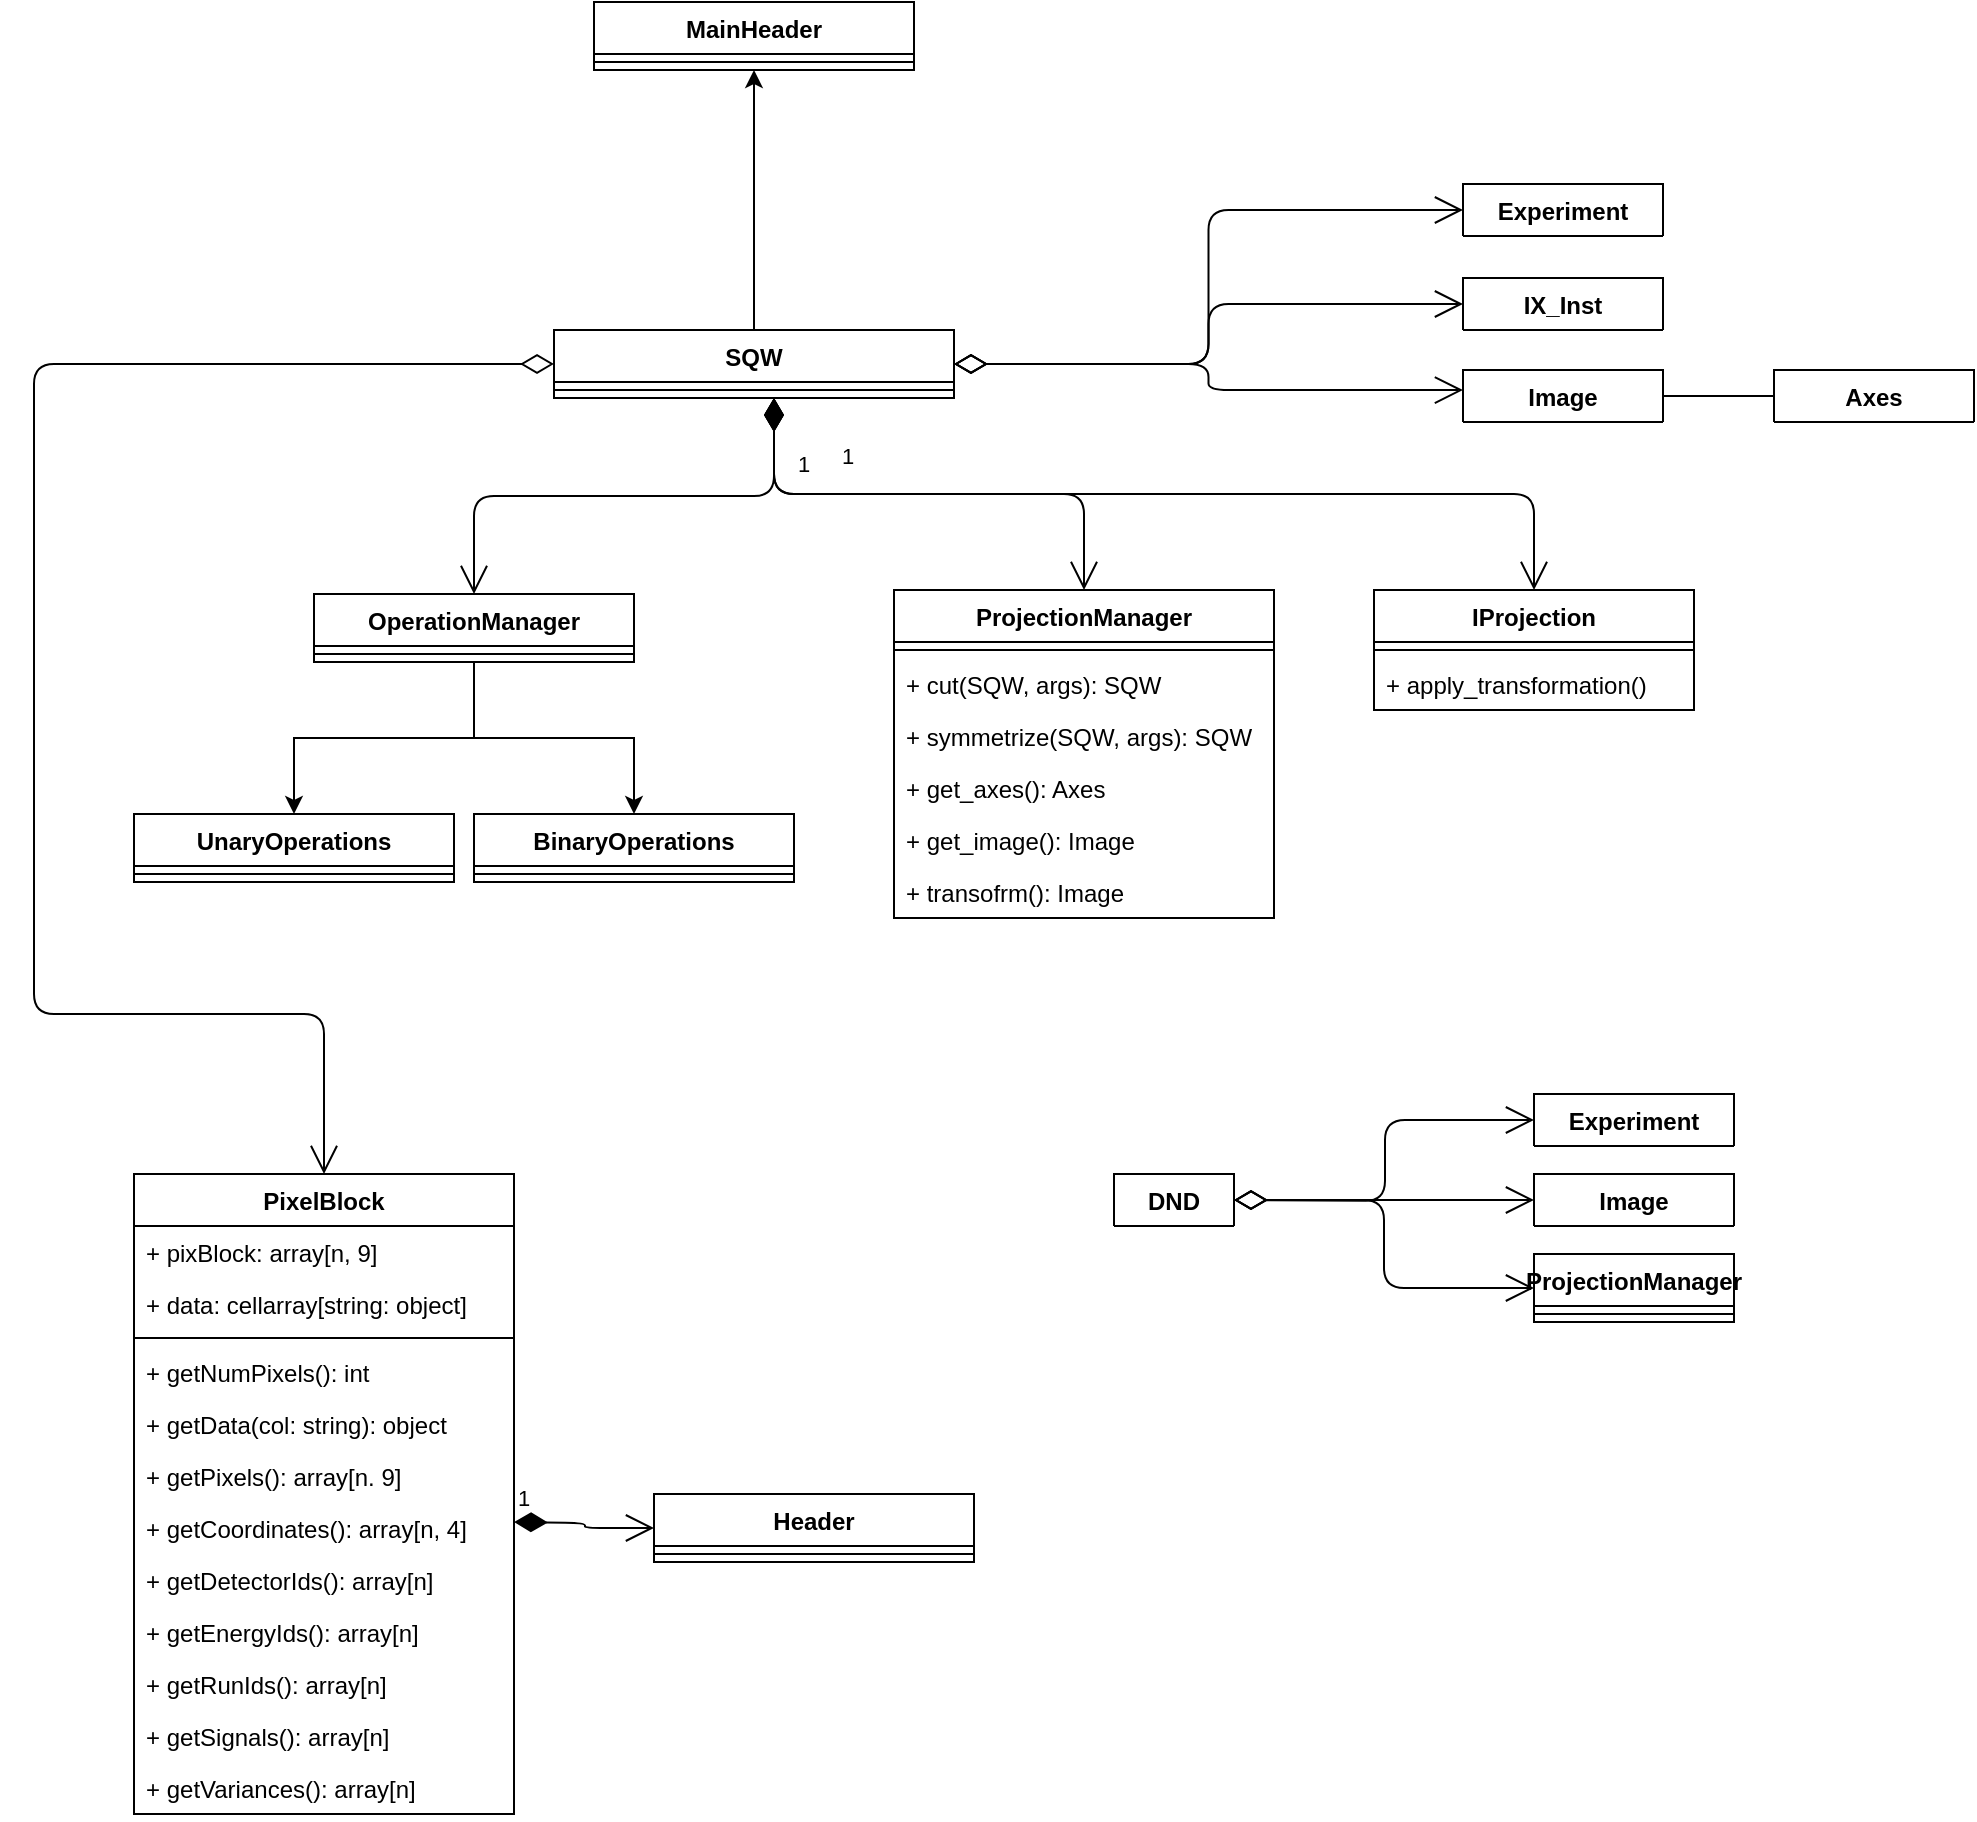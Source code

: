 <mxfile version="12.6.5" type="device"><diagram id="QwqzA-jwFppYoHjZDij1" name="Page-1"><mxGraphModel dx="2260" dy="1893" grid="1" gridSize="10" guides="1" tooltips="1" connect="1" arrows="1" fold="1" page="1" pageScale="1" pageWidth="827" pageHeight="1169" math="1" shadow="0"><root><mxCell id="0"/><mxCell id="1" parent="0"/><mxCell id="uByzrHGKSNiiSkmehca9-33" value="IProjection" style="swimlane;fontStyle=1;align=center;verticalAlign=top;childLayout=stackLayout;horizontal=1;startSize=26;horizontalStack=0;resizeParent=1;resizeParentMax=0;resizeLast=0;collapsible=1;marginBottom=0;" parent="1" vertex="1"><mxGeometry x="450" y="378" width="160" height="60" as="geometry"/></mxCell><mxCell id="uByzrHGKSNiiSkmehca9-35" value="" style="line;strokeWidth=1;fillColor=none;align=left;verticalAlign=middle;spacingTop=-1;spacingLeft=3;spacingRight=3;rotatable=0;labelPosition=right;points=[];portConstraint=eastwest;" parent="uByzrHGKSNiiSkmehca9-33" vertex="1"><mxGeometry y="26" width="160" height="8" as="geometry"/></mxCell><mxCell id="uByzrHGKSNiiSkmehca9-38" value="+ apply_transformation()" style="text;strokeColor=none;fillColor=none;align=left;verticalAlign=top;spacingLeft=4;spacingRight=4;overflow=hidden;rotatable=0;points=[[0,0.5],[1,0.5]];portConstraint=eastwest;" parent="uByzrHGKSNiiSkmehca9-33" vertex="1"><mxGeometry y="34" width="160" height="26" as="geometry"/></mxCell><mxCell id="uByzrHGKSNiiSkmehca9-1" value="Experiment" style="swimlane;fontStyle=1;align=center;verticalAlign=top;childLayout=stackLayout;horizontal=1;startSize=26;horizontalStack=0;resizeParent=1;resizeParentMax=0;resizeLast=0;collapsible=1;marginBottom=0;" parent="1" vertex="1" collapsed="1"><mxGeometry x="494.5" y="175" width="100" height="26" as="geometry"><mxRectangle x="340" y="240" width="160" height="86" as="alternateBounds"/></mxGeometry></mxCell><mxCell id="uByzrHGKSNiiSkmehca9-2" value="+ field: type" style="text;strokeColor=none;fillColor=none;align=left;verticalAlign=top;spacingLeft=4;spacingRight=4;overflow=hidden;rotatable=0;points=[[0,0.5],[1,0.5]];portConstraint=eastwest;" parent="uByzrHGKSNiiSkmehca9-1" vertex="1"><mxGeometry y="26" width="100" height="26" as="geometry"/></mxCell><mxCell id="uByzrHGKSNiiSkmehca9-3" value="" style="line;strokeWidth=1;fillColor=none;align=left;verticalAlign=middle;spacingTop=-1;spacingLeft=3;spacingRight=3;rotatable=0;labelPosition=right;points=[];portConstraint=eastwest;" parent="uByzrHGKSNiiSkmehca9-1" vertex="1"><mxGeometry y="52" width="100" height="8" as="geometry"/></mxCell><mxCell id="uByzrHGKSNiiSkmehca9-4" value="+ method(type): type" style="text;strokeColor=none;fillColor=none;align=left;verticalAlign=top;spacingLeft=4;spacingRight=4;overflow=hidden;rotatable=0;points=[[0,0.5],[1,0.5]];portConstraint=eastwest;" parent="uByzrHGKSNiiSkmehca9-1" vertex="1"><mxGeometry y="60" width="100" height="26" as="geometry"/></mxCell><mxCell id="uByzrHGKSNiiSkmehca9-5" value="IX_Inst" style="swimlane;fontStyle=1;align=center;verticalAlign=top;childLayout=stackLayout;horizontal=1;startSize=26;horizontalStack=0;resizeParent=1;resizeParentMax=0;resizeLast=0;collapsible=1;marginBottom=0;" parent="1" vertex="1" collapsed="1"><mxGeometry x="494.5" y="222" width="100" height="26" as="geometry"><mxRectangle x="340" y="240" width="160" height="86" as="alternateBounds"/></mxGeometry></mxCell><mxCell id="uByzrHGKSNiiSkmehca9-6" value="+ field: type" style="text;strokeColor=none;fillColor=none;align=left;verticalAlign=top;spacingLeft=4;spacingRight=4;overflow=hidden;rotatable=0;points=[[0,0.5],[1,0.5]];portConstraint=eastwest;" parent="uByzrHGKSNiiSkmehca9-5" vertex="1"><mxGeometry y="26" width="100" height="26" as="geometry"/></mxCell><mxCell id="uByzrHGKSNiiSkmehca9-7" value="" style="line;strokeWidth=1;fillColor=none;align=left;verticalAlign=middle;spacingTop=-1;spacingLeft=3;spacingRight=3;rotatable=0;labelPosition=right;points=[];portConstraint=eastwest;" parent="uByzrHGKSNiiSkmehca9-5" vertex="1"><mxGeometry y="52" width="100" height="8" as="geometry"/></mxCell><mxCell id="uByzrHGKSNiiSkmehca9-8" value="+ method(type): type" style="text;strokeColor=none;fillColor=none;align=left;verticalAlign=top;spacingLeft=4;spacingRight=4;overflow=hidden;rotatable=0;points=[[0,0.5],[1,0.5]];portConstraint=eastwest;" parent="uByzrHGKSNiiSkmehca9-5" vertex="1"><mxGeometry y="60" width="100" height="26" as="geometry"/></mxCell><mxCell id="UXlfyjf_Ma_V-kCq7mnc-8" value="" style="edgeStyle=orthogonalEdgeStyle;rounded=0;orthogonalLoop=1;jettySize=auto;html=1;entryX=0.5;entryY=1;entryDx=0;entryDy=0;" edge="1" parent="1" source="uByzrHGKSNiiSkmehca9-13" target="UXlfyjf_Ma_V-kCq7mnc-3"><mxGeometry relative="1" as="geometry"><mxPoint x="140" y="168" as="targetPoint"/></mxGeometry></mxCell><mxCell id="uByzrHGKSNiiSkmehca9-13" value="SQW" style="swimlane;fontStyle=1;align=center;verticalAlign=top;childLayout=stackLayout;horizontal=1;startSize=26;horizontalStack=0;resizeParent=1;resizeParentMax=0;resizeLast=0;collapsible=1;marginBottom=0;" parent="1" vertex="1"><mxGeometry x="40" y="248" width="200" height="34" as="geometry"><mxRectangle x="140" y="250" width="130" height="60" as="alternateBounds"/></mxGeometry></mxCell><mxCell id="uByzrHGKSNiiSkmehca9-15" value="" style="line;strokeWidth=1;fillColor=none;align=left;verticalAlign=middle;spacingTop=-1;spacingLeft=3;spacingRight=3;rotatable=0;labelPosition=right;points=[];portConstraint=eastwest;" parent="uByzrHGKSNiiSkmehca9-13" vertex="1"><mxGeometry y="26" width="200" height="8" as="geometry"/></mxCell><mxCell id="uByzrHGKSNiiSkmehca9-19" value="" style="endArrow=open;html=1;endSize=12;startArrow=diamondThin;startSize=14;startFill=0;edgeStyle=orthogonalEdgeStyle;align=left;verticalAlign=bottom;exitX=1;exitY=0.5;exitDx=0;exitDy=0;entryX=0;entryY=0.5;entryDx=0;entryDy=0;" parent="1" source="uByzrHGKSNiiSkmehca9-13" target="uByzrHGKSNiiSkmehca9-5" edge="1"><mxGeometry x="-1" y="3" relative="1" as="geometry"><mxPoint x="380" y="294" as="sourcePoint"/><mxPoint x="550" y="261" as="targetPoint"/></mxGeometry></mxCell><mxCell id="uByzrHGKSNiiSkmehca9-21" value="" style="endArrow=open;html=1;endSize=12;startArrow=diamondThin;startSize=14;startFill=0;edgeStyle=orthogonalEdgeStyle;align=left;verticalAlign=bottom;entryX=0;entryY=0.5;entryDx=0;entryDy=0;" parent="1" source="uByzrHGKSNiiSkmehca9-13" target="uByzrHGKSNiiSkmehca9-1" edge="1"><mxGeometry x="-1" y="3" relative="1" as="geometry"><mxPoint x="380" y="294" as="sourcePoint"/><mxPoint x="560" y="271" as="targetPoint"/></mxGeometry></mxCell><mxCell id="uByzrHGKSNiiSkmehca9-24" value="" style="endArrow=open;html=1;endSize=12;startArrow=diamondThin;startSize=14;startFill=0;edgeStyle=orthogonalEdgeStyle;align=left;verticalAlign=bottom;entryX=0.5;entryY=0;entryDx=0;entryDy=0;exitX=0;exitY=0.5;exitDx=0;exitDy=0;" parent="1" source="uByzrHGKSNiiSkmehca9-13" target="uPq2x5SJ8ggqjvuGyhQm-1" edge="1"><mxGeometry x="-1" y="3" relative="1" as="geometry"><mxPoint x="30" y="265" as="sourcePoint"/><mxPoint x="494.5" y="328" as="targetPoint"/><Array as="points"><mxPoint x="-220" y="265"/><mxPoint x="-220" y="590"/><mxPoint x="-75" y="590"/></Array></mxGeometry></mxCell><mxCell id="uByzrHGKSNiiSkmehca9-26" value="Image" style="swimlane;fontStyle=1;align=center;verticalAlign=top;childLayout=stackLayout;horizontal=1;startSize=26;horizontalStack=0;resizeParent=1;resizeParentMax=0;resizeLast=0;collapsible=1;marginBottom=0;" parent="1" vertex="1" collapsed="1"><mxGeometry x="494.5" y="268" width="100" height="26" as="geometry"><mxRectangle x="340" y="240" width="160" height="86" as="alternateBounds"/></mxGeometry></mxCell><mxCell id="uByzrHGKSNiiSkmehca9-27" value="+ field: type" style="text;strokeColor=none;fillColor=none;align=left;verticalAlign=top;spacingLeft=4;spacingRight=4;overflow=hidden;rotatable=0;points=[[0,0.5],[1,0.5]];portConstraint=eastwest;" parent="uByzrHGKSNiiSkmehca9-26" vertex="1"><mxGeometry y="26" width="100" height="26" as="geometry"/></mxCell><mxCell id="uByzrHGKSNiiSkmehca9-28" value="" style="line;strokeWidth=1;fillColor=none;align=left;verticalAlign=middle;spacingTop=-1;spacingLeft=3;spacingRight=3;rotatable=0;labelPosition=right;points=[];portConstraint=eastwest;" parent="uByzrHGKSNiiSkmehca9-26" vertex="1"><mxGeometry y="52" width="100" height="8" as="geometry"/></mxCell><mxCell id="uByzrHGKSNiiSkmehca9-29" value="+ method(type): type" style="text;strokeColor=none;fillColor=none;align=left;verticalAlign=top;spacingLeft=4;spacingRight=4;overflow=hidden;rotatable=0;points=[[0,0.5],[1,0.5]];portConstraint=eastwest;" parent="uByzrHGKSNiiSkmehca9-26" vertex="1"><mxGeometry y="60" width="100" height="26" as="geometry"/></mxCell><mxCell id="HDibPzXR41GS8r8issZK-11" value="Axes" style="swimlane;fontStyle=1;align=center;verticalAlign=top;childLayout=stackLayout;horizontal=1;startSize=26;horizontalStack=0;resizeParent=1;resizeParentMax=0;resizeLast=0;collapsible=1;marginBottom=0;" parent="1" vertex="1" collapsed="1"><mxGeometry x="650" y="268" width="100" height="26" as="geometry"><mxRectangle x="340" y="240" width="160" height="86" as="alternateBounds"/></mxGeometry></mxCell><mxCell id="HDibPzXR41GS8r8issZK-12" value="+ field: type" style="text;strokeColor=none;fillColor=none;align=left;verticalAlign=top;spacingLeft=4;spacingRight=4;overflow=hidden;rotatable=0;points=[[0,0.5],[1,0.5]];portConstraint=eastwest;" parent="HDibPzXR41GS8r8issZK-11" vertex="1"><mxGeometry y="26" width="100" height="26" as="geometry"/></mxCell><mxCell id="HDibPzXR41GS8r8issZK-13" value="" style="line;strokeWidth=1;fillColor=none;align=left;verticalAlign=middle;spacingTop=-1;spacingLeft=3;spacingRight=3;rotatable=0;labelPosition=right;points=[];portConstraint=eastwest;" parent="HDibPzXR41GS8r8issZK-11" vertex="1"><mxGeometry y="52" width="100" height="8" as="geometry"/></mxCell><mxCell id="HDibPzXR41GS8r8issZK-14" value="+ method(type): type" style="text;strokeColor=none;fillColor=none;align=left;verticalAlign=top;spacingLeft=4;spacingRight=4;overflow=hidden;rotatable=0;points=[[0,0.5],[1,0.5]];portConstraint=eastwest;" parent="HDibPzXR41GS8r8issZK-11" vertex="1"><mxGeometry y="60" width="100" height="26" as="geometry"/></mxCell><mxCell id="uByzrHGKSNiiSkmehca9-30" value="" style="endArrow=open;html=1;endSize=12;startArrow=diamondThin;startSize=14;startFill=0;edgeStyle=orthogonalEdgeStyle;align=left;verticalAlign=bottom;exitX=1;exitY=0.5;exitDx=0;exitDy=0;entryX=0;entryY=0.385;entryDx=0;entryDy=0;entryPerimeter=0;" parent="1" source="uByzrHGKSNiiSkmehca9-13" target="uByzrHGKSNiiSkmehca9-26" edge="1"><mxGeometry x="-1" y="3" relative="1" as="geometry"><mxPoint x="380" y="294" as="sourcePoint"/><mxPoint x="559.905" y="397.857" as="targetPoint"/></mxGeometry></mxCell><mxCell id="uByzrHGKSNiiSkmehca9-40" value="DND" style="swimlane;fontStyle=1;align=center;verticalAlign=top;childLayout=stackLayout;horizontal=1;startSize=26;horizontalStack=0;resizeParent=1;resizeParentMax=0;resizeLast=0;collapsible=1;marginBottom=0;" parent="1" vertex="1" collapsed="1"><mxGeometry x="320" y="670" width="60" height="26" as="geometry"><mxRectangle x="120" y="197" width="160" height="86" as="alternateBounds"/></mxGeometry></mxCell><mxCell id="uByzrHGKSNiiSkmehca9-41" value="+ filename: string" style="text;strokeColor=none;fillColor=none;align=left;verticalAlign=top;spacingLeft=4;spacingRight=4;overflow=hidden;rotatable=0;points=[[0,0.5],[1,0.5]];portConstraint=eastwest;" parent="uByzrHGKSNiiSkmehca9-40" vertex="1"><mxGeometry y="26" width="60" height="26" as="geometry"/></mxCell><mxCell id="uByzrHGKSNiiSkmehca9-42" value="" style="line;strokeWidth=1;fillColor=none;align=left;verticalAlign=middle;spacingTop=-1;spacingLeft=3;spacingRight=3;rotatable=0;labelPosition=right;points=[];portConstraint=eastwest;" parent="uByzrHGKSNiiSkmehca9-40" vertex="1"><mxGeometry y="52" width="60" height="8" as="geometry"/></mxCell><mxCell id="uByzrHGKSNiiSkmehca9-43" value="+ method(type): type" style="text;strokeColor=none;fillColor=none;align=left;verticalAlign=top;spacingLeft=4;spacingRight=4;overflow=hidden;rotatable=0;points=[[0,0.5],[1,0.5]];portConstraint=eastwest;" parent="uByzrHGKSNiiSkmehca9-40" vertex="1"><mxGeometry y="60" width="60" height="26" as="geometry"/></mxCell><mxCell id="uByzrHGKSNiiSkmehca9-44" value="Image" style="swimlane;fontStyle=1;align=center;verticalAlign=top;childLayout=stackLayout;horizontal=1;startSize=26;horizontalStack=0;resizeParent=1;resizeParentMax=0;resizeLast=0;collapsible=1;marginBottom=0;" parent="1" vertex="1" collapsed="1"><mxGeometry x="530" y="670" width="100" height="26" as="geometry"><mxRectangle x="340" y="240" width="160" height="86" as="alternateBounds"/></mxGeometry></mxCell><mxCell id="uByzrHGKSNiiSkmehca9-45" value="+ field: type" style="text;strokeColor=none;fillColor=none;align=left;verticalAlign=top;spacingLeft=4;spacingRight=4;overflow=hidden;rotatable=0;points=[[0,0.5],[1,0.5]];portConstraint=eastwest;" parent="uByzrHGKSNiiSkmehca9-44" vertex="1"><mxGeometry y="26" width="100" height="26" as="geometry"/></mxCell><mxCell id="uByzrHGKSNiiSkmehca9-46" value="" style="line;strokeWidth=1;fillColor=none;align=left;verticalAlign=middle;spacingTop=-1;spacingLeft=3;spacingRight=3;rotatable=0;labelPosition=right;points=[];portConstraint=eastwest;" parent="uByzrHGKSNiiSkmehca9-44" vertex="1"><mxGeometry y="52" width="100" height="8" as="geometry"/></mxCell><mxCell id="uByzrHGKSNiiSkmehca9-47" value="+ method(type): type" style="text;strokeColor=none;fillColor=none;align=left;verticalAlign=top;spacingLeft=4;spacingRight=4;overflow=hidden;rotatable=0;points=[[0,0.5],[1,0.5]];portConstraint=eastwest;" parent="uByzrHGKSNiiSkmehca9-44" vertex="1"><mxGeometry y="60" width="100" height="26" as="geometry"/></mxCell><mxCell id="uByzrHGKSNiiSkmehca9-48" value="" style="endArrow=open;html=1;endSize=12;startArrow=diamondThin;startSize=14;startFill=0;edgeStyle=orthogonalEdgeStyle;align=left;verticalAlign=bottom;exitX=1;exitY=0.5;exitDx=0;exitDy=0;entryX=0;entryY=0.5;entryDx=0;entryDy=0;" parent="1" source="uByzrHGKSNiiSkmehca9-40" target="uByzrHGKSNiiSkmehca9-44" edge="1"><mxGeometry x="-1" y="3" relative="1" as="geometry"><mxPoint x="309.905" y="272.857" as="sourcePoint"/><mxPoint x="470" y="503" as="targetPoint"/></mxGeometry></mxCell><mxCell id="HDibPzXR41GS8r8issZK-7" value="" style="edgeStyle=orthogonalEdgeStyle;rounded=0;orthogonalLoop=1;jettySize=auto;html=1;" parent="1" source="uByzrHGKSNiiSkmehca9-49" target="HDibPzXR41GS8r8issZK-5" edge="1"><mxGeometry relative="1" as="geometry"/></mxCell><mxCell id="uByzrHGKSNiiSkmehca9-49" value="OperationManager" style="swimlane;fontStyle=1;align=center;verticalAlign=top;childLayout=stackLayout;horizontal=1;startSize=26;horizontalStack=0;resizeParent=1;resizeParentMax=0;resizeLast=0;collapsible=1;marginBottom=0;" parent="1" vertex="1"><mxGeometry x="-80" y="380" width="160" height="34" as="geometry"/></mxCell><mxCell id="uByzrHGKSNiiSkmehca9-51" value="" style="line;strokeWidth=1;fillColor=none;align=left;verticalAlign=middle;spacingTop=-1;spacingLeft=3;spacingRight=3;rotatable=0;labelPosition=right;points=[];portConstraint=eastwest;" parent="uByzrHGKSNiiSkmehca9-49" vertex="1"><mxGeometry y="26" width="160" height="8" as="geometry"/></mxCell><mxCell id="HDibPzXR41GS8r8issZK-5" value="BinaryOperations" style="swimlane;fontStyle=1;align=center;verticalAlign=top;childLayout=stackLayout;horizontal=1;startSize=26;horizontalStack=0;resizeParent=1;resizeParentMax=0;resizeLast=0;collapsible=1;marginBottom=0;" parent="1" vertex="1"><mxGeometry y="490" width="160" height="34" as="geometry"/></mxCell><mxCell id="HDibPzXR41GS8r8issZK-6" value="" style="line;strokeWidth=1;fillColor=none;align=left;verticalAlign=middle;spacingTop=-1;spacingLeft=3;spacingRight=3;rotatable=0;labelPosition=right;points=[];portConstraint=eastwest;" parent="HDibPzXR41GS8r8issZK-5" vertex="1"><mxGeometry y="26" width="160" height="8" as="geometry"/></mxCell><mxCell id="uByzrHGKSNiiSkmehca9-55" value="1" style="endArrow=open;html=1;endSize=12;startArrow=diamondThin;startSize=14;startFill=1;edgeStyle=orthogonalEdgeStyle;align=left;verticalAlign=bottom;exitX=0.55;exitY=1;exitDx=0;exitDy=0;entryX=0.5;entryY=0;entryDx=0;entryDy=0;exitPerimeter=0;" parent="1" source="uByzrHGKSNiiSkmehca9-15" target="uByzrHGKSNiiSkmehca9-49" edge="1"><mxGeometry x="-0.667" y="10" relative="1" as="geometry"><mxPoint x="177" y="299" as="sourcePoint"/><mxPoint x="150" y="375" as="targetPoint"/><mxPoint as="offset"/></mxGeometry></mxCell><mxCell id="HDibPzXR41GS8r8issZK-8" value="UnaryOperations" style="swimlane;fontStyle=1;align=center;verticalAlign=top;childLayout=stackLayout;horizontal=1;startSize=26;horizontalStack=0;resizeParent=1;resizeParentMax=0;resizeLast=0;collapsible=1;marginBottom=0;" parent="1" vertex="1"><mxGeometry x="-170" y="490" width="160" height="34" as="geometry"/></mxCell><mxCell id="HDibPzXR41GS8r8issZK-9" value="" style="line;strokeWidth=1;fillColor=none;align=left;verticalAlign=middle;spacingTop=-1;spacingLeft=3;spacingRight=3;rotatable=0;labelPosition=right;points=[];portConstraint=eastwest;" parent="HDibPzXR41GS8r8issZK-8" vertex="1"><mxGeometry y="26" width="160" height="8" as="geometry"/></mxCell><mxCell id="HDibPzXR41GS8r8issZK-10" value="" style="edgeStyle=orthogonalEdgeStyle;rounded=0;orthogonalLoop=1;jettySize=auto;html=1;exitX=0.5;exitY=1;exitDx=0;exitDy=0;entryX=0.5;entryY=0;entryDx=0;entryDy=0;" parent="1" source="uByzrHGKSNiiSkmehca9-49" target="HDibPzXR41GS8r8issZK-8" edge="1"><mxGeometry relative="1" as="geometry"><mxPoint x="10" y="414" as="sourcePoint"/><mxPoint x="90" y="500" as="targetPoint"/></mxGeometry></mxCell><mxCell id="HDibPzXR41GS8r8issZK-18" value="ProjectionManager" style="swimlane;fontStyle=1;align=center;verticalAlign=top;childLayout=stackLayout;horizontal=1;startSize=26;horizontalStack=0;resizeParent=1;resizeParentMax=0;resizeLast=0;collapsible=1;marginBottom=0;" parent="1" vertex="1"><mxGeometry x="210" y="378" width="190" height="164" as="geometry"/></mxCell><mxCell id="HDibPzXR41GS8r8issZK-19" value="" style="line;strokeWidth=1;fillColor=none;align=left;verticalAlign=middle;spacingTop=-1;spacingLeft=3;spacingRight=3;rotatable=0;labelPosition=right;points=[];portConstraint=eastwest;" parent="HDibPzXR41GS8r8issZK-18" vertex="1"><mxGeometry y="26" width="190" height="8" as="geometry"/></mxCell><mxCell id="HDibPzXR41GS8r8issZK-20" value="+ cut(SQW, args): SQW" style="text;strokeColor=none;fillColor=none;align=left;verticalAlign=top;spacingLeft=4;spacingRight=4;overflow=hidden;rotatable=0;points=[[0,0.5],[1,0.5]];portConstraint=eastwest;" parent="HDibPzXR41GS8r8issZK-18" vertex="1"><mxGeometry y="34" width="190" height="26" as="geometry"/></mxCell><mxCell id="HDibPzXR41GS8r8issZK-31" value="+ symmetrize(SQW, args): SQW" style="text;strokeColor=none;fillColor=none;align=left;verticalAlign=top;spacingLeft=4;spacingRight=4;overflow=hidden;rotatable=0;points=[[0,0.5],[1,0.5]];portConstraint=eastwest;" parent="HDibPzXR41GS8r8issZK-18" vertex="1"><mxGeometry y="60" width="190" height="26" as="geometry"/></mxCell><mxCell id="UXlfyjf_Ma_V-kCq7mnc-26" value="+ get_axes(): Axes" style="text;strokeColor=none;fillColor=none;align=left;verticalAlign=top;spacingLeft=4;spacingRight=4;overflow=hidden;rotatable=0;points=[[0,0.5],[1,0.5]];portConstraint=eastwest;" vertex="1" parent="HDibPzXR41GS8r8issZK-18"><mxGeometry y="86" width="190" height="26" as="geometry"/></mxCell><mxCell id="UXlfyjf_Ma_V-kCq7mnc-27" value="+ get_image(): Image" style="text;strokeColor=none;fillColor=none;align=left;verticalAlign=top;spacingLeft=4;spacingRight=4;overflow=hidden;rotatable=0;points=[[0,0.5],[1,0.5]];portConstraint=eastwest;" vertex="1" parent="HDibPzXR41GS8r8issZK-18"><mxGeometry y="112" width="190" height="26" as="geometry"/></mxCell><mxCell id="UXlfyjf_Ma_V-kCq7mnc-28" value="+ transofrm(): Image" style="text;strokeColor=none;fillColor=none;align=left;verticalAlign=top;spacingLeft=4;spacingRight=4;overflow=hidden;rotatable=0;points=[[0,0.5],[1,0.5]];portConstraint=eastwest;" vertex="1" parent="HDibPzXR41GS8r8issZK-18"><mxGeometry y="138" width="190" height="26" as="geometry"/></mxCell><mxCell id="HDibPzXR41GS8r8issZK-28" value="" style="endArrow=none;html=1;edgeStyle=orthogonalEdgeStyle;exitX=1;exitY=0.5;exitDx=0;exitDy=0;entryX=0;entryY=0.5;entryDx=0;entryDy=0;" parent="1" source="uByzrHGKSNiiSkmehca9-26" target="HDibPzXR41GS8r8issZK-11" edge="1"><mxGeometry relative="1" as="geometry"><mxPoint x="605" y="338" as="sourcePoint"/><mxPoint x="690" y="338" as="targetPoint"/></mxGeometry></mxCell><mxCell id="HDibPzXR41GS8r8issZK-29" value="" style="resizable=0;html=1;align=left;verticalAlign=bottom;labelBackgroundColor=#ffffff;fontSize=10;" parent="HDibPzXR41GS8r8issZK-28" connectable="0" vertex="1"><mxGeometry x="-1" relative="1" as="geometry"/></mxCell><mxCell id="HDibPzXR41GS8r8issZK-30" value="" style="resizable=0;html=1;align=right;verticalAlign=bottom;labelBackgroundColor=#ffffff;fontSize=10;" parent="HDibPzXR41GS8r8issZK-28" connectable="0" vertex="1"><mxGeometry x="1" relative="1" as="geometry"/></mxCell><mxCell id="0msYRIzKLJDkFGy6Y4dZ-10" value="Experiment" style="swimlane;fontStyle=1;align=center;verticalAlign=top;childLayout=stackLayout;horizontal=1;startSize=26;horizontalStack=0;resizeParent=1;resizeParentMax=0;resizeLast=0;collapsible=1;marginBottom=0;" parent="1" vertex="1" collapsed="1"><mxGeometry x="530" y="630" width="100" height="26" as="geometry"><mxRectangle x="340" y="240" width="160" height="86" as="alternateBounds"/></mxGeometry></mxCell><mxCell id="0msYRIzKLJDkFGy6Y4dZ-11" value="+ field: type" style="text;strokeColor=none;fillColor=none;align=left;verticalAlign=top;spacingLeft=4;spacingRight=4;overflow=hidden;rotatable=0;points=[[0,0.5],[1,0.5]];portConstraint=eastwest;" parent="0msYRIzKLJDkFGy6Y4dZ-10" vertex="1"><mxGeometry y="26" width="100" height="26" as="geometry"/></mxCell><mxCell id="0msYRIzKLJDkFGy6Y4dZ-12" value="" style="line;strokeWidth=1;fillColor=none;align=left;verticalAlign=middle;spacingTop=-1;spacingLeft=3;spacingRight=3;rotatable=0;labelPosition=right;points=[];portConstraint=eastwest;" parent="0msYRIzKLJDkFGy6Y4dZ-10" vertex="1"><mxGeometry y="52" width="100" height="8" as="geometry"/></mxCell><mxCell id="0msYRIzKLJDkFGy6Y4dZ-13" value="+ method(type): type" style="text;strokeColor=none;fillColor=none;align=left;verticalAlign=top;spacingLeft=4;spacingRight=4;overflow=hidden;rotatable=0;points=[[0,0.5],[1,0.5]];portConstraint=eastwest;" parent="0msYRIzKLJDkFGy6Y4dZ-10" vertex="1"><mxGeometry y="60" width="100" height="26" as="geometry"/></mxCell><mxCell id="0msYRIzKLJDkFGy6Y4dZ-14" value="" style="endArrow=open;html=1;endSize=12;startArrow=diamondThin;startSize=14;startFill=0;edgeStyle=orthogonalEdgeStyle;align=left;verticalAlign=bottom;entryX=0;entryY=0.5;entryDx=0;entryDy=0;" parent="1" target="0msYRIzKLJDkFGy6Y4dZ-10" edge="1"><mxGeometry x="-1" y="3" relative="1" as="geometry"><mxPoint x="380" y="683" as="sourcePoint"/><mxPoint x="495" y="560" as="targetPoint"/></mxGeometry></mxCell><mxCell id="uPq2x5SJ8ggqjvuGyhQm-1" value="PixelBlock" style="swimlane;fontStyle=1;align=center;verticalAlign=top;childLayout=stackLayout;horizontal=1;startSize=26;horizontalStack=0;resizeParent=1;resizeParentMax=0;resizeLast=0;collapsible=1;marginBottom=0;" parent="1" vertex="1"><mxGeometry x="-170" y="670" width="190" height="320" as="geometry"/></mxCell><mxCell id="uPq2x5SJ8ggqjvuGyhQm-2" value="+ pixBlock: array[n, 9]" style="text;strokeColor=none;fillColor=none;align=left;verticalAlign=top;spacingLeft=4;spacingRight=4;overflow=hidden;rotatable=0;points=[[0,0.5],[1,0.5]];portConstraint=eastwest;" parent="uPq2x5SJ8ggqjvuGyhQm-1" vertex="1"><mxGeometry y="26" width="190" height="26" as="geometry"/></mxCell><mxCell id="uPq2x5SJ8ggqjvuGyhQm-13" value="+ data: cellarray[string: object]" style="text;strokeColor=none;fillColor=none;align=left;verticalAlign=top;spacingLeft=4;spacingRight=4;overflow=hidden;rotatable=0;points=[[0,0.5],[1,0.5]];portConstraint=eastwest;" parent="uPq2x5SJ8ggqjvuGyhQm-1" vertex="1"><mxGeometry y="52" width="190" height="26" as="geometry"/></mxCell><mxCell id="uPq2x5SJ8ggqjvuGyhQm-3" value="" style="line;strokeWidth=1;fillColor=none;align=left;verticalAlign=middle;spacingTop=-1;spacingLeft=3;spacingRight=3;rotatable=0;labelPosition=right;points=[];portConstraint=eastwest;" parent="uPq2x5SJ8ggqjvuGyhQm-1" vertex="1"><mxGeometry y="78" width="190" height="8" as="geometry"/></mxCell><mxCell id="uPq2x5SJ8ggqjvuGyhQm-11" value="+ getNumPixels(): int" style="text;strokeColor=none;fillColor=none;align=left;verticalAlign=top;spacingLeft=4;spacingRight=4;overflow=hidden;rotatable=0;points=[[0,0.5],[1,0.5]];portConstraint=eastwest;" parent="uPq2x5SJ8ggqjvuGyhQm-1" vertex="1"><mxGeometry y="86" width="190" height="26" as="geometry"/></mxCell><mxCell id="uPq2x5SJ8ggqjvuGyhQm-12" value="+ getData(col: string): object" style="text;strokeColor=none;fillColor=none;align=left;verticalAlign=top;spacingLeft=4;spacingRight=4;overflow=hidden;rotatable=0;points=[[0,0.5],[1,0.5]];portConstraint=eastwest;" parent="uPq2x5SJ8ggqjvuGyhQm-1" vertex="1"><mxGeometry y="112" width="190" height="26" as="geometry"/></mxCell><mxCell id="uPq2x5SJ8ggqjvuGyhQm-4" value="+ getPixels(): array[n. 9]" style="text;strokeColor=none;fillColor=none;align=left;verticalAlign=top;spacingLeft=4;spacingRight=4;overflow=hidden;rotatable=0;points=[[0,0.5],[1,0.5]];portConstraint=eastwest;" parent="uPq2x5SJ8ggqjvuGyhQm-1" vertex="1"><mxGeometry y="138" width="190" height="26" as="geometry"/></mxCell><mxCell id="uPq2x5SJ8ggqjvuGyhQm-5" value="+ getCoordinates(): array[n, 4]" style="text;strokeColor=none;fillColor=none;align=left;verticalAlign=top;spacingLeft=4;spacingRight=4;overflow=hidden;rotatable=0;points=[[0,0.5],[1,0.5]];portConstraint=eastwest;" parent="uPq2x5SJ8ggqjvuGyhQm-1" vertex="1"><mxGeometry y="164" width="190" height="26" as="geometry"/></mxCell><mxCell id="uPq2x5SJ8ggqjvuGyhQm-6" value="+ getDetectorIds(): array[n]" style="text;strokeColor=none;fillColor=none;align=left;verticalAlign=top;spacingLeft=4;spacingRight=4;overflow=hidden;rotatable=0;points=[[0,0.5],[1,0.5]];portConstraint=eastwest;" parent="uPq2x5SJ8ggqjvuGyhQm-1" vertex="1"><mxGeometry y="190" width="190" height="26" as="geometry"/></mxCell><mxCell id="uPq2x5SJ8ggqjvuGyhQm-7" value="+ getEnergyIds(): array[n]" style="text;strokeColor=none;fillColor=none;align=left;verticalAlign=top;spacingLeft=4;spacingRight=4;overflow=hidden;rotatable=0;points=[[0,0.5],[1,0.5]];portConstraint=eastwest;" parent="uPq2x5SJ8ggqjvuGyhQm-1" vertex="1"><mxGeometry y="216" width="190" height="26" as="geometry"/></mxCell><mxCell id="uPq2x5SJ8ggqjvuGyhQm-8" value="+ getRunIds(): array[n]" style="text;strokeColor=none;fillColor=none;align=left;verticalAlign=top;spacingLeft=4;spacingRight=4;overflow=hidden;rotatable=0;points=[[0,0.5],[1,0.5]];portConstraint=eastwest;" parent="uPq2x5SJ8ggqjvuGyhQm-1" vertex="1"><mxGeometry y="242" width="190" height="26" as="geometry"/></mxCell><mxCell id="uPq2x5SJ8ggqjvuGyhQm-9" value="+ getSignals(): array[n]" style="text;strokeColor=none;fillColor=none;align=left;verticalAlign=top;spacingLeft=4;spacingRight=4;overflow=hidden;rotatable=0;points=[[0,0.5],[1,0.5]];portConstraint=eastwest;" parent="uPq2x5SJ8ggqjvuGyhQm-1" vertex="1"><mxGeometry y="268" width="190" height="26" as="geometry"/></mxCell><mxCell id="uPq2x5SJ8ggqjvuGyhQm-10" value="+ getVariances(): array[n]" style="text;strokeColor=none;fillColor=none;align=left;verticalAlign=top;spacingLeft=4;spacingRight=4;overflow=hidden;rotatable=0;points=[[0,0.5],[1,0.5]];portConstraint=eastwest;" parent="uPq2x5SJ8ggqjvuGyhQm-1" vertex="1"><mxGeometry y="294" width="190" height="26" as="geometry"/></mxCell><mxCell id="UXlfyjf_Ma_V-kCq7mnc-1" value="Header" style="swimlane;fontStyle=1;align=center;verticalAlign=top;childLayout=stackLayout;horizontal=1;startSize=26;horizontalStack=0;resizeParent=1;resizeParentMax=0;resizeLast=0;collapsible=1;marginBottom=0;" vertex="1" parent="1"><mxGeometry x="90" y="830" width="160" height="34" as="geometry"><mxRectangle x="90" y="60" width="90" height="26" as="alternateBounds"/></mxGeometry></mxCell><mxCell id="UXlfyjf_Ma_V-kCq7mnc-2" value="" style="line;strokeWidth=1;fillColor=none;align=left;verticalAlign=middle;spacingTop=-1;spacingLeft=3;spacingRight=3;rotatable=0;labelPosition=right;points=[];portConstraint=eastwest;" vertex="1" parent="UXlfyjf_Ma_V-kCq7mnc-1"><mxGeometry y="26" width="160" height="8" as="geometry"/></mxCell><mxCell id="UXlfyjf_Ma_V-kCq7mnc-3" value="MainHeader" style="swimlane;fontStyle=1;align=center;verticalAlign=top;childLayout=stackLayout;horizontal=1;startSize=26;horizontalStack=0;resizeParent=1;resizeParentMax=0;resizeLast=0;collapsible=1;marginBottom=0;" vertex="1" parent="1"><mxGeometry x="60" y="84" width="160" height="34" as="geometry"><mxRectangle x="90" y="60" width="90" height="26" as="alternateBounds"/></mxGeometry></mxCell><mxCell id="UXlfyjf_Ma_V-kCq7mnc-4" value="" style="line;strokeWidth=1;fillColor=none;align=left;verticalAlign=middle;spacingTop=-1;spacingLeft=3;spacingRight=3;rotatable=0;labelPosition=right;points=[];portConstraint=eastwest;" vertex="1" parent="UXlfyjf_Ma_V-kCq7mnc-3"><mxGeometry y="26" width="160" height="8" as="geometry"/></mxCell><mxCell id="UXlfyjf_Ma_V-kCq7mnc-5" value="1" style="endArrow=open;html=1;endSize=12;startArrow=diamondThin;startSize=14;startFill=1;edgeStyle=orthogonalEdgeStyle;align=left;verticalAlign=bottom;entryX=0;entryY=0.5;entryDx=0;entryDy=0;" edge="1" parent="1" target="UXlfyjf_Ma_V-kCq7mnc-1"><mxGeometry x="-1" y="3" relative="1" as="geometry"><mxPoint x="20" y="844" as="sourcePoint"/><mxPoint x="180" y="844" as="targetPoint"/></mxGeometry></mxCell><mxCell id="UXlfyjf_Ma_V-kCq7mnc-13" value="1" style="endArrow=open;html=1;endSize=12;startArrow=diamondThin;startSize=14;startFill=1;edgeStyle=orthogonalEdgeStyle;align=left;verticalAlign=bottom;entryX=0.5;entryY=0;entryDx=0;entryDy=0;" edge="1" parent="1" source="uByzrHGKSNiiSkmehca9-13" target="uByzrHGKSNiiSkmehca9-33"><mxGeometry x="-0.667" y="10" relative="1" as="geometry"><mxPoint x="150" y="292" as="sourcePoint"/><mxPoint x="10" y="390" as="targetPoint"/><mxPoint as="offset"/><Array as="points"><mxPoint x="150" y="330"/><mxPoint x="530" y="330"/></Array></mxGeometry></mxCell><mxCell id="UXlfyjf_Ma_V-kCq7mnc-15" value="1" style="endArrow=open;html=1;endSize=12;startArrow=diamondThin;startSize=14;startFill=1;edgeStyle=orthogonalEdgeStyle;align=left;verticalAlign=bottom;entryX=0.5;entryY=0;entryDx=0;entryDy=0;" edge="1" parent="1" source="uByzrHGKSNiiSkmehca9-13" target="HDibPzXR41GS8r8issZK-18"><mxGeometry x="-0.667" y="10" relative="1" as="geometry"><mxPoint x="160" y="292" as="sourcePoint"/><mxPoint x="524.5" y="351" as="targetPoint"/><mxPoint as="offset"/><Array as="points"><mxPoint x="150" y="330"/><mxPoint x="305" y="330"/></Array></mxGeometry></mxCell><mxCell id="UXlfyjf_Ma_V-kCq7mnc-16" value="ProjectionManager" style="swimlane;fontStyle=1;align=center;verticalAlign=top;childLayout=stackLayout;horizontal=1;startSize=26;horizontalStack=0;resizeParent=1;resizeParentMax=0;resizeLast=0;collapsible=1;marginBottom=0;" vertex="1" parent="1"><mxGeometry x="530" y="710" width="100" height="34" as="geometry"/></mxCell><mxCell id="UXlfyjf_Ma_V-kCq7mnc-17" value="" style="line;strokeWidth=1;fillColor=none;align=left;verticalAlign=middle;spacingTop=-1;spacingLeft=3;spacingRight=3;rotatable=0;labelPosition=right;points=[];portConstraint=eastwest;" vertex="1" parent="UXlfyjf_Ma_V-kCq7mnc-16"><mxGeometry y="26" width="100" height="8" as="geometry"/></mxCell><mxCell id="UXlfyjf_Ma_V-kCq7mnc-21" value="" style="endArrow=open;html=1;endSize=12;startArrow=diamondThin;startSize=14;startFill=0;edgeStyle=orthogonalEdgeStyle;align=left;verticalAlign=bottom;entryX=0;entryY=0.5;entryDx=0;entryDy=0;exitX=1;exitY=0.5;exitDx=0;exitDy=0;" edge="1" parent="1" source="uByzrHGKSNiiSkmehca9-40" target="UXlfyjf_Ma_V-kCq7mnc-16"><mxGeometry x="-1" y="3" relative="1" as="geometry"><mxPoint x="390" y="693" as="sourcePoint"/><mxPoint x="540" y="653" as="targetPoint"/></mxGeometry></mxCell></root></mxGraphModel></diagram></mxfile>